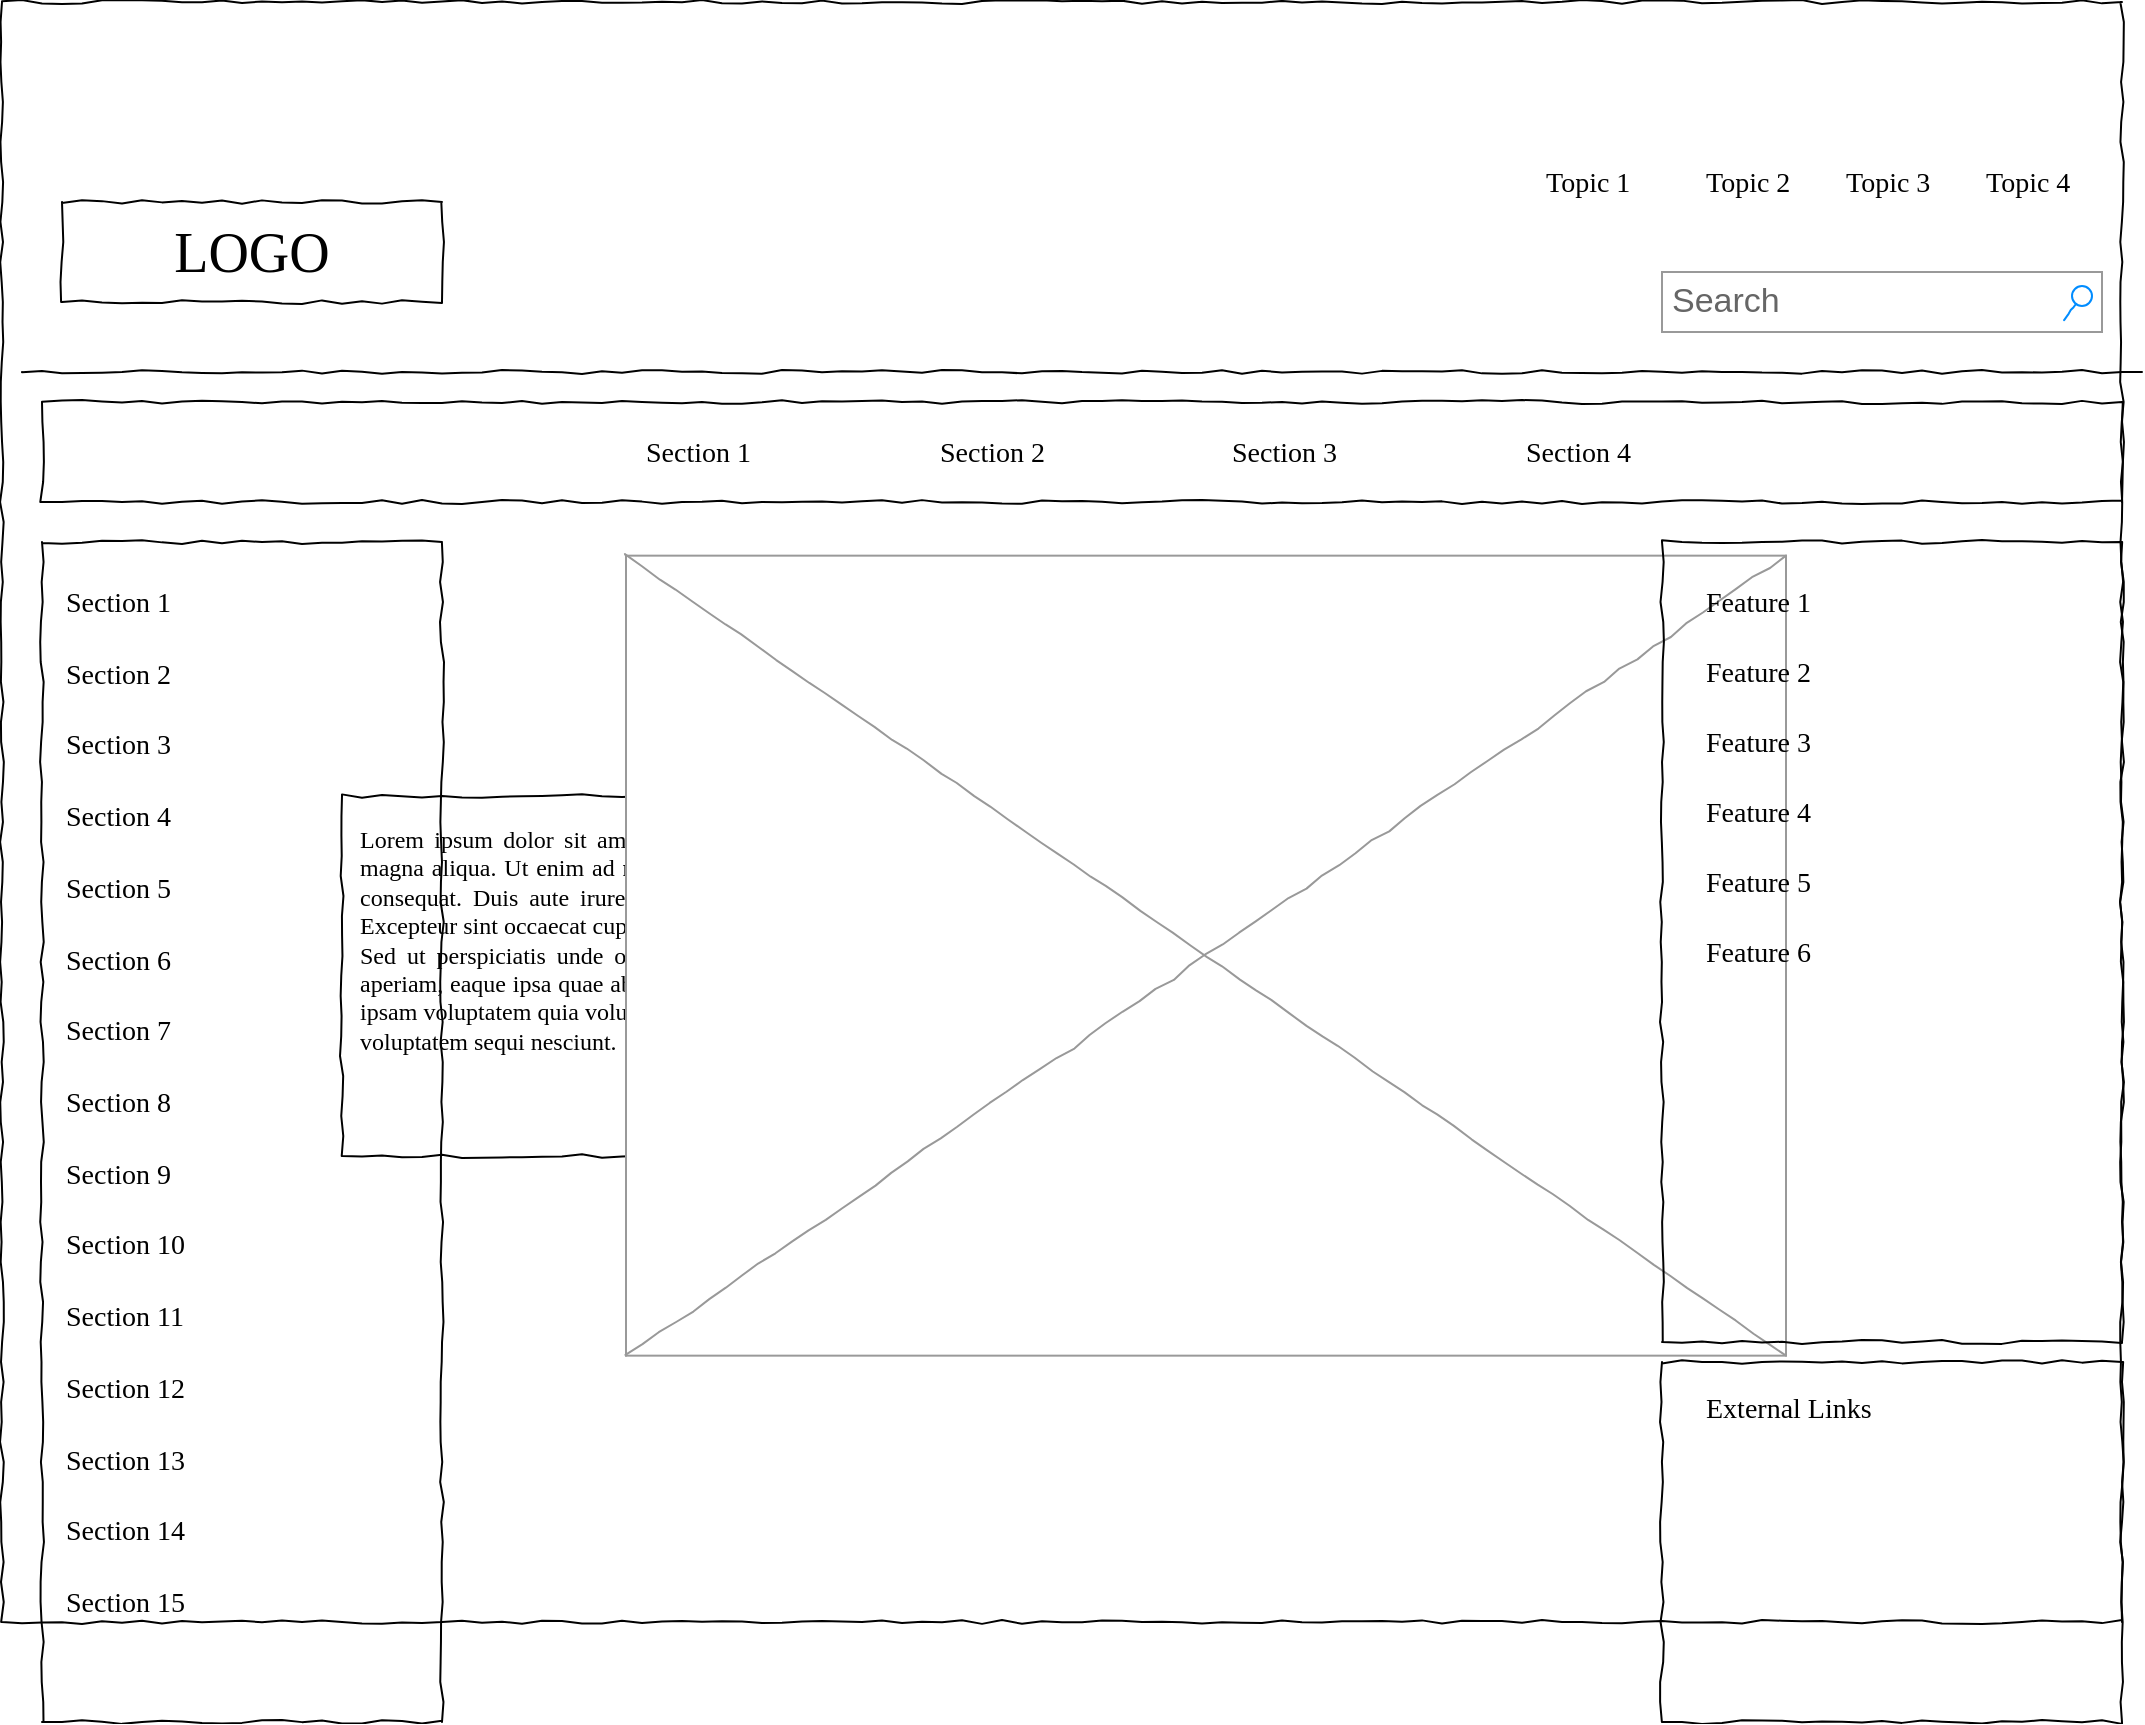 <mxfile version="24.7.17" pages="3">
  <diagram name="Login-Renato" id="03018318-947c-dd8e-b7a3-06fadd420f32">
    <mxGraphModel dx="583" dy="1842" grid="1" gridSize="10" guides="1" tooltips="1" connect="1" arrows="1" fold="1" page="1" pageScale="1" pageWidth="1100" pageHeight="850" background="none" math="0" shadow="0">
      <root>
        <mxCell id="0" />
        <mxCell id="1" parent="0" />
        <mxCell id="677b7b8949515195-1" value="" style="whiteSpace=wrap;html=1;rounded=0;shadow=0;labelBackgroundColor=none;strokeColor=#000000;strokeWidth=1;fillColor=none;fontFamily=Verdana;fontSize=12;fontColor=#000000;align=center;comic=1;" parent="1" vertex="1">
          <mxGeometry x="10" y="-40" width="1060" height="810" as="geometry" />
        </mxCell>
        <mxCell id="677b7b8949515195-2" value="LOGO" style="whiteSpace=wrap;html=1;rounded=0;shadow=0;labelBackgroundColor=none;strokeWidth=1;fontFamily=Verdana;fontSize=28;align=center;comic=1;" parent="1" vertex="1">
          <mxGeometry x="40" y="60" width="190" height="50" as="geometry" />
        </mxCell>
        <mxCell id="677b7b8949515195-3" value="Search" style="strokeWidth=1;shadow=0;dashed=0;align=center;html=1;shape=mxgraph.mockup.forms.searchBox;strokeColor=#999999;mainText=;strokeColor2=#008cff;fontColor=#666666;fontSize=17;align=left;spacingLeft=3;rounded=0;labelBackgroundColor=none;comic=1;" parent="1" vertex="1">
          <mxGeometry x="840" y="95" width="220" height="30" as="geometry" />
        </mxCell>
        <mxCell id="677b7b8949515195-4" value="Topic 1" style="text;html=1;points=[];align=left;verticalAlign=top;spacingTop=-4;fontSize=14;fontFamily=Verdana" parent="1" vertex="1">
          <mxGeometry x="780" y="40" width="60" height="20" as="geometry" />
        </mxCell>
        <mxCell id="677b7b8949515195-5" value="Topic 2" style="text;html=1;points=[];align=left;verticalAlign=top;spacingTop=-4;fontSize=14;fontFamily=Verdana" parent="1" vertex="1">
          <mxGeometry x="860" y="40" width="60" height="20" as="geometry" />
        </mxCell>
        <mxCell id="677b7b8949515195-6" value="Topic 3" style="text;html=1;points=[];align=left;verticalAlign=top;spacingTop=-4;fontSize=14;fontFamily=Verdana" parent="1" vertex="1">
          <mxGeometry x="930" y="40" width="60" height="20" as="geometry" />
        </mxCell>
        <mxCell id="677b7b8949515195-7" value="Topic 4" style="text;html=1;points=[];align=left;verticalAlign=top;spacingTop=-4;fontSize=14;fontFamily=Verdana" parent="1" vertex="1">
          <mxGeometry x="1000" y="40" width="60" height="20" as="geometry" />
        </mxCell>
        <mxCell id="677b7b8949515195-8" value="" style="whiteSpace=wrap;html=1;rounded=0;shadow=0;labelBackgroundColor=none;strokeWidth=1;fillColor=none;fontFamily=Verdana;fontSize=12;align=center;comic=1;" parent="1" vertex="1">
          <mxGeometry x="30" y="230" width="200" height="590" as="geometry" />
        </mxCell>
        <mxCell id="677b7b8949515195-9" value="" style="line;strokeWidth=1;html=1;rounded=0;shadow=0;labelBackgroundColor=none;fillColor=none;fontFamily=Verdana;fontSize=14;fontColor=#000000;align=center;comic=1;" parent="1" vertex="1">
          <mxGeometry x="20" y="140" width="1060" height="10" as="geometry" />
        </mxCell>
        <mxCell id="677b7b8949515195-10" value="" style="whiteSpace=wrap;html=1;rounded=0;shadow=0;labelBackgroundColor=none;strokeWidth=1;fillColor=none;fontFamily=Verdana;fontSize=12;align=center;comic=1;" parent="1" vertex="1">
          <mxGeometry x="30" y="160" width="1040" height="50" as="geometry" />
        </mxCell>
        <mxCell id="677b7b8949515195-11" value="Section 1" style="text;html=1;points=[];align=left;verticalAlign=top;spacingTop=-4;fontSize=14;fontFamily=Verdana" parent="1" vertex="1">
          <mxGeometry x="330" y="175" width="60" height="20" as="geometry" />
        </mxCell>
        <mxCell id="677b7b8949515195-12" value="Section 2" style="text;html=1;points=[];align=left;verticalAlign=top;spacingTop=-4;fontSize=14;fontFamily=Verdana" parent="1" vertex="1">
          <mxGeometry x="477" y="175" width="60" height="20" as="geometry" />
        </mxCell>
        <mxCell id="677b7b8949515195-13" value="Section 3" style="text;html=1;points=[];align=left;verticalAlign=top;spacingTop=-4;fontSize=14;fontFamily=Verdana" parent="1" vertex="1">
          <mxGeometry x="623" y="175" width="60" height="20" as="geometry" />
        </mxCell>
        <mxCell id="677b7b8949515195-14" value="Section 4" style="text;html=1;points=[];align=left;verticalAlign=top;spacingTop=-4;fontSize=14;fontFamily=Verdana" parent="1" vertex="1">
          <mxGeometry x="770" y="175" width="60" height="20" as="geometry" />
        </mxCell>
        <mxCell id="677b7b8949515195-15" value="&lt;div style=&quot;text-align: justify&quot;&gt;&lt;span&gt;Lorem ipsum dolor sit amet, consectetur adipisicing elit, sed do eiusmod tempor incididunt ut labore et dolore magna aliqua. Ut enim ad minim veniam, quis nostrud exercitation ullamco laboris nisi ut aliquip ex ea commodo consequat. Duis aute irure dolor in reprehenderit in voluptate velit esse cillum dolore eu fugiat nulla pariatur. Excepteur sint occaecat cupidatat non proident, sunt in culpa qui officia deserunt mollit anim id est laborum.&lt;/span&gt;&lt;/div&gt;&lt;div style=&quot;text-align: justify&quot;&gt;&lt;span&gt;Sed ut perspiciatis unde omnis iste natus error sit voluptatem accusantium doloremque laudantium, totam rem aperiam, eaque ipsa quae ab illo inventore veritatis et quasi architecto beatae vitae dicta sunt explicabo. Nemo enim ipsam voluptatem quia voluptas sit aspernatur aut odit aut fugit, sed quia consequuntur magni dolores eos qui ratione voluptatem sequi nesciunt.&amp;nbsp;&lt;/span&gt;&lt;/div&gt;" style="whiteSpace=wrap;html=1;rounded=0;shadow=0;labelBackgroundColor=none;strokeWidth=1;fillColor=none;fontFamily=Verdana;fontSize=12;align=center;verticalAlign=top;spacing=10;comic=1;" parent="1" vertex="1">
          <mxGeometry x="180" y="357" width="580" height="180" as="geometry" />
        </mxCell>
        <mxCell id="677b7b8949515195-16" value="" style="verticalLabelPosition=bottom;shadow=0;dashed=0;align=center;html=1;verticalAlign=top;strokeWidth=1;shape=mxgraph.mockup.graphics.simpleIcon;strokeColor=#999999;rounded=0;labelBackgroundColor=none;fontFamily=Verdana;fontSize=14;fontColor=#000000;comic=1;" parent="1" vertex="1">
          <mxGeometry x="322" y="236.83" width="580" height="400" as="geometry" />
        </mxCell>
        <mxCell id="677b7b8949515195-25" value="" style="whiteSpace=wrap;html=1;rounded=0;shadow=0;labelBackgroundColor=none;strokeWidth=1;fillColor=none;fontFamily=Verdana;fontSize=12;align=center;comic=1;" parent="1" vertex="1">
          <mxGeometry x="840" y="230" width="230" height="400" as="geometry" />
        </mxCell>
        <mxCell id="677b7b8949515195-26" value="" style="whiteSpace=wrap;html=1;rounded=0;shadow=0;labelBackgroundColor=none;strokeWidth=1;fillColor=none;fontFamily=Verdana;fontSize=12;align=center;comic=1;" parent="1" vertex="1">
          <mxGeometry x="840" y="640" width="230" height="180" as="geometry" />
        </mxCell>
        <mxCell id="677b7b8949515195-27" value="Section 1" style="text;html=1;points=[];align=left;verticalAlign=top;spacingTop=-4;fontSize=14;fontFamily=Verdana" parent="1" vertex="1">
          <mxGeometry x="40" y="250" width="170" height="20" as="geometry" />
        </mxCell>
        <mxCell id="677b7b8949515195-28" value="Section 2" style="text;html=1;points=[];align=left;verticalAlign=top;spacingTop=-4;fontSize=14;fontFamily=Verdana" parent="1" vertex="1">
          <mxGeometry x="40" y="286" width="170" height="20" as="geometry" />
        </mxCell>
        <mxCell id="677b7b8949515195-29" value="Section 3" style="text;html=1;points=[];align=left;verticalAlign=top;spacingTop=-4;fontSize=14;fontFamily=Verdana" parent="1" vertex="1">
          <mxGeometry x="40" y="321" width="170" height="20" as="geometry" />
        </mxCell>
        <mxCell id="677b7b8949515195-30" value="Section 4" style="text;html=1;points=[];align=left;verticalAlign=top;spacingTop=-4;fontSize=14;fontFamily=Verdana" parent="1" vertex="1">
          <mxGeometry x="40" y="357" width="170" height="20" as="geometry" />
        </mxCell>
        <mxCell id="677b7b8949515195-31" value="Section 7" style="text;html=1;points=[];align=left;verticalAlign=top;spacingTop=-4;fontSize=14;fontFamily=Verdana" parent="1" vertex="1">
          <mxGeometry x="40" y="464" width="170" height="20" as="geometry" />
        </mxCell>
        <mxCell id="677b7b8949515195-32" value="Section 8" style="text;html=1;points=[];align=left;verticalAlign=top;spacingTop=-4;fontSize=14;fontFamily=Verdana" parent="1" vertex="1">
          <mxGeometry x="40" y="500" width="170" height="20" as="geometry" />
        </mxCell>
        <mxCell id="677b7b8949515195-33" value="Section 9" style="text;html=1;points=[];align=left;verticalAlign=top;spacingTop=-4;fontSize=14;fontFamily=Verdana" parent="1" vertex="1">
          <mxGeometry x="40" y="536" width="170" height="20" as="geometry" />
        </mxCell>
        <mxCell id="677b7b8949515195-34" value="Section 10" style="text;html=1;points=[];align=left;verticalAlign=top;spacingTop=-4;fontSize=14;fontFamily=Verdana" parent="1" vertex="1">
          <mxGeometry x="40" y="571" width="170" height="20" as="geometry" />
        </mxCell>
        <mxCell id="677b7b8949515195-35" value="Section 11" style="text;html=1;points=[];align=left;verticalAlign=top;spacingTop=-4;fontSize=14;fontFamily=Verdana" parent="1" vertex="1">
          <mxGeometry x="40" y="607" width="170" height="20" as="geometry" />
        </mxCell>
        <mxCell id="677b7b8949515195-36" value="Section 12" style="text;html=1;points=[];align=left;verticalAlign=top;spacingTop=-4;fontSize=14;fontFamily=Verdana" parent="1" vertex="1">
          <mxGeometry x="40" y="643" width="170" height="20" as="geometry" />
        </mxCell>
        <mxCell id="677b7b8949515195-37" value="Section 13" style="text;html=1;points=[];align=left;verticalAlign=top;spacingTop=-4;fontSize=14;fontFamily=Verdana" parent="1" vertex="1">
          <mxGeometry x="40" y="679" width="170" height="20" as="geometry" />
        </mxCell>
        <mxCell id="677b7b8949515195-38" value="Section 14" style="text;html=1;points=[];align=left;verticalAlign=top;spacingTop=-4;fontSize=14;fontFamily=Verdana" parent="1" vertex="1">
          <mxGeometry x="40" y="714" width="170" height="20" as="geometry" />
        </mxCell>
        <mxCell id="677b7b8949515195-39" value="Section 5" style="text;html=1;points=[];align=left;verticalAlign=top;spacingTop=-4;fontSize=14;fontFamily=Verdana" parent="1" vertex="1">
          <mxGeometry x="40" y="393" width="170" height="20" as="geometry" />
        </mxCell>
        <mxCell id="677b7b8949515195-40" value="Section 6" style="text;html=1;points=[];align=left;verticalAlign=top;spacingTop=-4;fontSize=14;fontFamily=Verdana" parent="1" vertex="1">
          <mxGeometry x="40" y="429" width="170" height="20" as="geometry" />
        </mxCell>
        <mxCell id="677b7b8949515195-41" value="Section 15" style="text;html=1;points=[];align=left;verticalAlign=top;spacingTop=-4;fontSize=14;fontFamily=Verdana" parent="1" vertex="1">
          <mxGeometry x="40" y="750" width="170" height="20" as="geometry" />
        </mxCell>
        <mxCell id="677b7b8949515195-42" value="External Links" style="text;html=1;points=[];align=left;verticalAlign=top;spacingTop=-4;fontSize=14;fontFamily=Verdana" parent="1" vertex="1">
          <mxGeometry x="860" y="653" width="170" height="20" as="geometry" />
        </mxCell>
        <mxCell id="677b7b8949515195-44" value="Feature 1" style="text;html=1;points=[];align=left;verticalAlign=top;spacingTop=-4;fontSize=14;fontFamily=Verdana" parent="1" vertex="1">
          <mxGeometry x="860" y="250" width="170" height="20" as="geometry" />
        </mxCell>
        <mxCell id="677b7b8949515195-45" value="Feature 2" style="text;html=1;points=[];align=left;verticalAlign=top;spacingTop=-4;fontSize=14;fontFamily=Verdana" parent="1" vertex="1">
          <mxGeometry x="860" y="285" width="170" height="20" as="geometry" />
        </mxCell>
        <mxCell id="677b7b8949515195-46" value="Feature 3" style="text;html=1;points=[];align=left;verticalAlign=top;spacingTop=-4;fontSize=14;fontFamily=Verdana" parent="1" vertex="1">
          <mxGeometry x="860" y="320" width="170" height="20" as="geometry" />
        </mxCell>
        <mxCell id="677b7b8949515195-47" value="Feature 4" style="text;html=1;points=[];align=left;verticalAlign=top;spacingTop=-4;fontSize=14;fontFamily=Verdana" parent="1" vertex="1">
          <mxGeometry x="860" y="355" width="170" height="20" as="geometry" />
        </mxCell>
        <mxCell id="677b7b8949515195-48" value="Feature 5" style="text;html=1;points=[];align=left;verticalAlign=top;spacingTop=-4;fontSize=14;fontFamily=Verdana" parent="1" vertex="1">
          <mxGeometry x="860" y="390" width="170" height="20" as="geometry" />
        </mxCell>
        <mxCell id="677b7b8949515195-49" value="Feature 6" style="text;html=1;points=[];align=left;verticalAlign=top;spacingTop=-4;fontSize=14;fontFamily=Verdana" parent="1" vertex="1">
          <mxGeometry x="860" y="425" width="170" height="20" as="geometry" />
        </mxCell>
      </root>
    </mxGraphModel>
  </diagram>
  <diagram name="Dashboard-Lara" id="N2-9Pk27CgL3GupsoJAr">
    <mxGraphModel dx="2074" dy="738" grid="1" gridSize="10" guides="1" tooltips="1" connect="1" arrows="1" fold="1" page="1" pageScale="1" pageWidth="1100" pageHeight="850" background="none" math="0" shadow="0">
      <root>
        <mxCell id="ou7rN18NipHAHG5uuUOc-0" />
        <mxCell id="ou7rN18NipHAHG5uuUOc-1" parent="ou7rN18NipHAHG5uuUOc-0" />
        <mxCell id="ou7rN18NipHAHG5uuUOc-2" value="" style="whiteSpace=wrap;html=1;rounded=0;shadow=0;labelBackgroundColor=none;strokeColor=#000000;strokeWidth=1;fillColor=none;fontFamily=Verdana;fontSize=12;fontColor=#000000;align=center;comic=1;" vertex="1" parent="ou7rN18NipHAHG5uuUOc-1">
          <mxGeometry x="20" y="20" width="1060" height="810" as="geometry" />
        </mxCell>
        <mxCell id="ou7rN18NipHAHG5uuUOc-3" value="LOGO" style="whiteSpace=wrap;html=1;rounded=0;shadow=0;labelBackgroundColor=none;strokeWidth=1;fontFamily=Verdana;fontSize=28;align=center;comic=1;" vertex="1" parent="ou7rN18NipHAHG5uuUOc-1">
          <mxGeometry x="40" y="60" width="190" height="50" as="geometry" />
        </mxCell>
        <mxCell id="ou7rN18NipHAHG5uuUOc-4" value="Search" style="strokeWidth=1;shadow=0;dashed=0;align=center;html=1;shape=mxgraph.mockup.forms.searchBox;strokeColor=#999999;mainText=;strokeColor2=#008cff;fontColor=#666666;fontSize=17;align=left;spacingLeft=3;rounded=0;labelBackgroundColor=none;comic=1;" vertex="1" parent="ou7rN18NipHAHG5uuUOc-1">
          <mxGeometry x="840" y="95" width="220" height="30" as="geometry" />
        </mxCell>
        <mxCell id="ou7rN18NipHAHG5uuUOc-5" value="Topic 1" style="text;html=1;points=[];align=left;verticalAlign=top;spacingTop=-4;fontSize=14;fontFamily=Verdana" vertex="1" parent="ou7rN18NipHAHG5uuUOc-1">
          <mxGeometry x="780" y="40" width="60" height="20" as="geometry" />
        </mxCell>
        <mxCell id="ou7rN18NipHAHG5uuUOc-6" value="Topic 2" style="text;html=1;points=[];align=left;verticalAlign=top;spacingTop=-4;fontSize=14;fontFamily=Verdana" vertex="1" parent="ou7rN18NipHAHG5uuUOc-1">
          <mxGeometry x="860" y="40" width="60" height="20" as="geometry" />
        </mxCell>
        <mxCell id="ou7rN18NipHAHG5uuUOc-7" value="Topic 3" style="text;html=1;points=[];align=left;verticalAlign=top;spacingTop=-4;fontSize=14;fontFamily=Verdana" vertex="1" parent="ou7rN18NipHAHG5uuUOc-1">
          <mxGeometry x="930" y="40" width="60" height="20" as="geometry" />
        </mxCell>
        <mxCell id="ou7rN18NipHAHG5uuUOc-8" value="Topic 4" style="text;html=1;points=[];align=left;verticalAlign=top;spacingTop=-4;fontSize=14;fontFamily=Verdana" vertex="1" parent="ou7rN18NipHAHG5uuUOc-1">
          <mxGeometry x="1000" y="40" width="60" height="20" as="geometry" />
        </mxCell>
        <mxCell id="ou7rN18NipHAHG5uuUOc-9" value="" style="whiteSpace=wrap;html=1;rounded=0;shadow=0;labelBackgroundColor=none;strokeWidth=1;fillColor=none;fontFamily=Verdana;fontSize=12;align=center;comic=1;" vertex="1" parent="ou7rN18NipHAHG5uuUOc-1">
          <mxGeometry x="30" y="230" width="200" height="590" as="geometry" />
        </mxCell>
        <mxCell id="ou7rN18NipHAHG5uuUOc-10" value="" style="line;strokeWidth=1;html=1;rounded=0;shadow=0;labelBackgroundColor=none;fillColor=none;fontFamily=Verdana;fontSize=14;fontColor=#000000;align=center;comic=1;" vertex="1" parent="ou7rN18NipHAHG5uuUOc-1">
          <mxGeometry x="20" y="140" width="1060" height="10" as="geometry" />
        </mxCell>
        <mxCell id="ou7rN18NipHAHG5uuUOc-11" value="" style="whiteSpace=wrap;html=1;rounded=0;shadow=0;labelBackgroundColor=none;strokeWidth=1;fillColor=none;fontFamily=Verdana;fontSize=12;align=center;comic=1;" vertex="1" parent="ou7rN18NipHAHG5uuUOc-1">
          <mxGeometry x="30" y="160" width="1040" height="50" as="geometry" />
        </mxCell>
        <mxCell id="ou7rN18NipHAHG5uuUOc-12" value="Section 1" style="text;html=1;points=[];align=left;verticalAlign=top;spacingTop=-4;fontSize=14;fontFamily=Verdana" vertex="1" parent="ou7rN18NipHAHG5uuUOc-1">
          <mxGeometry x="330" y="175" width="60" height="20" as="geometry" />
        </mxCell>
        <mxCell id="ou7rN18NipHAHG5uuUOc-13" value="Section 2" style="text;html=1;points=[];align=left;verticalAlign=top;spacingTop=-4;fontSize=14;fontFamily=Verdana" vertex="1" parent="ou7rN18NipHAHG5uuUOc-1">
          <mxGeometry x="477" y="175" width="60" height="20" as="geometry" />
        </mxCell>
        <mxCell id="ou7rN18NipHAHG5uuUOc-14" value="Section 3" style="text;html=1;points=[];align=left;verticalAlign=top;spacingTop=-4;fontSize=14;fontFamily=Verdana" vertex="1" parent="ou7rN18NipHAHG5uuUOc-1">
          <mxGeometry x="623" y="175" width="60" height="20" as="geometry" />
        </mxCell>
        <mxCell id="ou7rN18NipHAHG5uuUOc-15" value="Section 4" style="text;html=1;points=[];align=left;verticalAlign=top;spacingTop=-4;fontSize=14;fontFamily=Verdana" vertex="1" parent="ou7rN18NipHAHG5uuUOc-1">
          <mxGeometry x="770" y="175" width="60" height="20" as="geometry" />
        </mxCell>
        <mxCell id="ou7rN18NipHAHG5uuUOc-16" value="&lt;div style=&quot;text-align: justify&quot;&gt;&lt;span&gt;Lorem ipsum dolor sit amet, consectetur adipisicing elit, sed do eiusmod tempor incididunt ut labore et dolore magna aliqua. Ut enim ad minim veniam, quis nostrud exercitation ullamco laboris nisi ut aliquip ex ea commodo consequat. Duis aute irure dolor in reprehenderit in voluptate velit esse cillum dolore eu fugiat nulla pariatur. Excepteur sint occaecat cupidatat non proident, sunt in culpa qui officia deserunt mollit anim id est laborum.&lt;/span&gt;&lt;/div&gt;&lt;div style=&quot;text-align: justify&quot;&gt;&lt;span&gt;Sed ut perspiciatis unde omnis iste natus error sit voluptatem accusantium doloremque laudantium, totam rem aperiam, eaque ipsa quae ab illo inventore veritatis et quasi architecto beatae vitae dicta sunt explicabo. Nemo enim ipsam voluptatem quia voluptas sit aspernatur aut odit aut fugit, sed quia consequuntur magni dolores eos qui ratione voluptatem sequi nesciunt.&amp;nbsp;&lt;/span&gt;&lt;/div&gt;" style="whiteSpace=wrap;html=1;rounded=0;shadow=0;labelBackgroundColor=none;strokeWidth=1;fillColor=none;fontFamily=Verdana;fontSize=12;align=center;verticalAlign=top;spacing=10;comic=1;" vertex="1" parent="ou7rN18NipHAHG5uuUOc-1">
          <mxGeometry x="250" y="640" width="580" height="180" as="geometry" />
        </mxCell>
        <mxCell id="ou7rN18NipHAHG5uuUOc-17" value="" style="verticalLabelPosition=bottom;shadow=0;dashed=0;align=center;html=1;verticalAlign=top;strokeWidth=1;shape=mxgraph.mockup.graphics.simpleIcon;strokeColor=#999999;rounded=0;labelBackgroundColor=none;fontFamily=Verdana;fontSize=14;fontColor=#000000;comic=1;" vertex="1" parent="ou7rN18NipHAHG5uuUOc-1">
          <mxGeometry x="250" y="230" width="580" height="400" as="geometry" />
        </mxCell>
        <mxCell id="ou7rN18NipHAHG5uuUOc-18" value="" style="whiteSpace=wrap;html=1;rounded=0;shadow=0;labelBackgroundColor=none;strokeWidth=1;fillColor=none;fontFamily=Verdana;fontSize=12;align=center;comic=1;" vertex="1" parent="ou7rN18NipHAHG5uuUOc-1">
          <mxGeometry x="840" y="230" width="230" height="400" as="geometry" />
        </mxCell>
        <mxCell id="ou7rN18NipHAHG5uuUOc-19" value="" style="whiteSpace=wrap;html=1;rounded=0;shadow=0;labelBackgroundColor=none;strokeWidth=1;fillColor=none;fontFamily=Verdana;fontSize=12;align=center;comic=1;" vertex="1" parent="ou7rN18NipHAHG5uuUOc-1">
          <mxGeometry x="840" y="640" width="230" height="180" as="geometry" />
        </mxCell>
        <mxCell id="ou7rN18NipHAHG5uuUOc-20" value="Section 1" style="text;html=1;points=[];align=left;verticalAlign=top;spacingTop=-4;fontSize=14;fontFamily=Verdana" vertex="1" parent="ou7rN18NipHAHG5uuUOc-1">
          <mxGeometry x="40" y="250" width="170" height="20" as="geometry" />
        </mxCell>
        <mxCell id="ou7rN18NipHAHG5uuUOc-21" value="Section 2" style="text;html=1;points=[];align=left;verticalAlign=top;spacingTop=-4;fontSize=14;fontFamily=Verdana" vertex="1" parent="ou7rN18NipHAHG5uuUOc-1">
          <mxGeometry x="40" y="286" width="170" height="20" as="geometry" />
        </mxCell>
        <mxCell id="ou7rN18NipHAHG5uuUOc-22" value="Section 3" style="text;html=1;points=[];align=left;verticalAlign=top;spacingTop=-4;fontSize=14;fontFamily=Verdana" vertex="1" parent="ou7rN18NipHAHG5uuUOc-1">
          <mxGeometry x="40" y="321" width="170" height="20" as="geometry" />
        </mxCell>
        <mxCell id="ou7rN18NipHAHG5uuUOc-23" value="Section 4" style="text;html=1;points=[];align=left;verticalAlign=top;spacingTop=-4;fontSize=14;fontFamily=Verdana" vertex="1" parent="ou7rN18NipHAHG5uuUOc-1">
          <mxGeometry x="40" y="357" width="170" height="20" as="geometry" />
        </mxCell>
        <mxCell id="ou7rN18NipHAHG5uuUOc-24" value="Section 7" style="text;html=1;points=[];align=left;verticalAlign=top;spacingTop=-4;fontSize=14;fontFamily=Verdana" vertex="1" parent="ou7rN18NipHAHG5uuUOc-1">
          <mxGeometry x="40" y="464" width="170" height="20" as="geometry" />
        </mxCell>
        <mxCell id="ou7rN18NipHAHG5uuUOc-25" value="Section 8" style="text;html=1;points=[];align=left;verticalAlign=top;spacingTop=-4;fontSize=14;fontFamily=Verdana" vertex="1" parent="ou7rN18NipHAHG5uuUOc-1">
          <mxGeometry x="40" y="500" width="170" height="20" as="geometry" />
        </mxCell>
        <mxCell id="ou7rN18NipHAHG5uuUOc-26" value="Section 9" style="text;html=1;points=[];align=left;verticalAlign=top;spacingTop=-4;fontSize=14;fontFamily=Verdana" vertex="1" parent="ou7rN18NipHAHG5uuUOc-1">
          <mxGeometry x="40" y="536" width="170" height="20" as="geometry" />
        </mxCell>
        <mxCell id="ou7rN18NipHAHG5uuUOc-27" value="Section 10" style="text;html=1;points=[];align=left;verticalAlign=top;spacingTop=-4;fontSize=14;fontFamily=Verdana" vertex="1" parent="ou7rN18NipHAHG5uuUOc-1">
          <mxGeometry x="40" y="571" width="170" height="20" as="geometry" />
        </mxCell>
        <mxCell id="ou7rN18NipHAHG5uuUOc-28" value="Section 11" style="text;html=1;points=[];align=left;verticalAlign=top;spacingTop=-4;fontSize=14;fontFamily=Verdana" vertex="1" parent="ou7rN18NipHAHG5uuUOc-1">
          <mxGeometry x="40" y="607" width="170" height="20" as="geometry" />
        </mxCell>
        <mxCell id="ou7rN18NipHAHG5uuUOc-29" value="Section 12" style="text;html=1;points=[];align=left;verticalAlign=top;spacingTop=-4;fontSize=14;fontFamily=Verdana" vertex="1" parent="ou7rN18NipHAHG5uuUOc-1">
          <mxGeometry x="40" y="643" width="170" height="20" as="geometry" />
        </mxCell>
        <mxCell id="ou7rN18NipHAHG5uuUOc-30" value="Section 13" style="text;html=1;points=[];align=left;verticalAlign=top;spacingTop=-4;fontSize=14;fontFamily=Verdana" vertex="1" parent="ou7rN18NipHAHG5uuUOc-1">
          <mxGeometry x="40" y="679" width="170" height="20" as="geometry" />
        </mxCell>
        <mxCell id="ou7rN18NipHAHG5uuUOc-31" value="Section 14" style="text;html=1;points=[];align=left;verticalAlign=top;spacingTop=-4;fontSize=14;fontFamily=Verdana" vertex="1" parent="ou7rN18NipHAHG5uuUOc-1">
          <mxGeometry x="40" y="714" width="170" height="20" as="geometry" />
        </mxCell>
        <mxCell id="ou7rN18NipHAHG5uuUOc-32" value="Section 5" style="text;html=1;points=[];align=left;verticalAlign=top;spacingTop=-4;fontSize=14;fontFamily=Verdana" vertex="1" parent="ou7rN18NipHAHG5uuUOc-1">
          <mxGeometry x="40" y="393" width="170" height="20" as="geometry" />
        </mxCell>
        <mxCell id="ou7rN18NipHAHG5uuUOc-33" value="Section 6" style="text;html=1;points=[];align=left;verticalAlign=top;spacingTop=-4;fontSize=14;fontFamily=Verdana" vertex="1" parent="ou7rN18NipHAHG5uuUOc-1">
          <mxGeometry x="40" y="429" width="170" height="20" as="geometry" />
        </mxCell>
        <mxCell id="ou7rN18NipHAHG5uuUOc-34" value="Section 15" style="text;html=1;points=[];align=left;verticalAlign=top;spacingTop=-4;fontSize=14;fontFamily=Verdana" vertex="1" parent="ou7rN18NipHAHG5uuUOc-1">
          <mxGeometry x="40" y="750" width="170" height="20" as="geometry" />
        </mxCell>
        <mxCell id="ou7rN18NipHAHG5uuUOc-35" value="External Links" style="text;html=1;points=[];align=left;verticalAlign=top;spacingTop=-4;fontSize=14;fontFamily=Verdana" vertex="1" parent="ou7rN18NipHAHG5uuUOc-1">
          <mxGeometry x="860" y="653" width="170" height="20" as="geometry" />
        </mxCell>
        <mxCell id="ou7rN18NipHAHG5uuUOc-36" value="Feature 1" style="text;html=1;points=[];align=left;verticalAlign=top;spacingTop=-4;fontSize=14;fontFamily=Verdana" vertex="1" parent="ou7rN18NipHAHG5uuUOc-1">
          <mxGeometry x="860" y="250" width="170" height="20" as="geometry" />
        </mxCell>
        <mxCell id="ou7rN18NipHAHG5uuUOc-37" value="Feature 2" style="text;html=1;points=[];align=left;verticalAlign=top;spacingTop=-4;fontSize=14;fontFamily=Verdana" vertex="1" parent="ou7rN18NipHAHG5uuUOc-1">
          <mxGeometry x="860" y="285" width="170" height="20" as="geometry" />
        </mxCell>
        <mxCell id="ou7rN18NipHAHG5uuUOc-38" value="Feature 3" style="text;html=1;points=[];align=left;verticalAlign=top;spacingTop=-4;fontSize=14;fontFamily=Verdana" vertex="1" parent="ou7rN18NipHAHG5uuUOc-1">
          <mxGeometry x="860" y="320" width="170" height="20" as="geometry" />
        </mxCell>
        <mxCell id="ou7rN18NipHAHG5uuUOc-39" value="Feature 4" style="text;html=1;points=[];align=left;verticalAlign=top;spacingTop=-4;fontSize=14;fontFamily=Verdana" vertex="1" parent="ou7rN18NipHAHG5uuUOc-1">
          <mxGeometry x="860" y="355" width="170" height="20" as="geometry" />
        </mxCell>
        <mxCell id="ou7rN18NipHAHG5uuUOc-40" value="Feature 5" style="text;html=1;points=[];align=left;verticalAlign=top;spacingTop=-4;fontSize=14;fontFamily=Verdana" vertex="1" parent="ou7rN18NipHAHG5uuUOc-1">
          <mxGeometry x="860" y="390" width="170" height="20" as="geometry" />
        </mxCell>
        <mxCell id="ou7rN18NipHAHG5uuUOc-41" value="Feature 6" style="text;html=1;points=[];align=left;verticalAlign=top;spacingTop=-4;fontSize=14;fontFamily=Verdana" vertex="1" parent="ou7rN18NipHAHG5uuUOc-1">
          <mxGeometry x="860" y="425" width="170" height="20" as="geometry" />
        </mxCell>
      </root>
    </mxGraphModel>
  </diagram>
  <diagram name="Cadastros-Allan" id="wRbwQaZL5u7-sfdjsDPL">
    <mxGraphModel dx="350" dy="595" grid="1" gridSize="10" guides="1" tooltips="1" connect="1" arrows="1" fold="1" page="1" pageScale="1" pageWidth="1100" pageHeight="850" background="none" math="0" shadow="0">
      <root>
        <mxCell id="hQRXapxrfZH96c4mvfq0-0" />
        <mxCell id="hQRXapxrfZH96c4mvfq0-1" parent="hQRXapxrfZH96c4mvfq0-0" />
        <mxCell id="hQRXapxrfZH96c4mvfq0-2" value="" style="whiteSpace=wrap;html=1;rounded=0;shadow=0;labelBackgroundColor=none;strokeColor=#000000;strokeWidth=1;fillColor=none;fontFamily=Verdana;fontSize=12;fontColor=#000000;align=center;comic=1;" parent="hQRXapxrfZH96c4mvfq0-1" vertex="1">
          <mxGeometry x="20" y="20" width="1060" height="810" as="geometry" />
        </mxCell>
        <mxCell id="hQRXapxrfZH96c4mvfq0-3" value="LOGO" style="whiteSpace=wrap;html=1;rounded=0;shadow=0;labelBackgroundColor=none;strokeWidth=1;fontFamily=Verdana;fontSize=28;align=center;comic=1;" parent="hQRXapxrfZH96c4mvfq0-1" vertex="1">
          <mxGeometry x="40" y="60" width="190" height="50" as="geometry" />
        </mxCell>
        <mxCell id="hQRXapxrfZH96c4mvfq0-4" value="Search" style="strokeWidth=1;shadow=0;dashed=0;align=center;html=1;shape=mxgraph.mockup.forms.searchBox;strokeColor=#999999;mainText=;strokeColor2=#008cff;fontColor=#666666;fontSize=17;align=left;spacingLeft=3;rounded=0;labelBackgroundColor=none;comic=1;" parent="hQRXapxrfZH96c4mvfq0-1" vertex="1">
          <mxGeometry x="840" y="95" width="220" height="30" as="geometry" />
        </mxCell>
        <mxCell id="hQRXapxrfZH96c4mvfq0-5" value="Topic 1" style="text;html=1;points=[];align=left;verticalAlign=top;spacingTop=-4;fontSize=14;fontFamily=Verdana" parent="hQRXapxrfZH96c4mvfq0-1" vertex="1">
          <mxGeometry x="780" y="40" width="60" height="20" as="geometry" />
        </mxCell>
        <mxCell id="hQRXapxrfZH96c4mvfq0-6" value="Topic 2" style="text;html=1;points=[];align=left;verticalAlign=top;spacingTop=-4;fontSize=14;fontFamily=Verdana" parent="hQRXapxrfZH96c4mvfq0-1" vertex="1">
          <mxGeometry x="860" y="40" width="60" height="20" as="geometry" />
        </mxCell>
        <mxCell id="hQRXapxrfZH96c4mvfq0-7" value="Topic 3" style="text;html=1;points=[];align=left;verticalAlign=top;spacingTop=-4;fontSize=14;fontFamily=Verdana" parent="hQRXapxrfZH96c4mvfq0-1" vertex="1">
          <mxGeometry x="930" y="40" width="60" height="20" as="geometry" />
        </mxCell>
        <mxCell id="hQRXapxrfZH96c4mvfq0-8" value="Topic 4" style="text;html=1;points=[];align=left;verticalAlign=top;spacingTop=-4;fontSize=14;fontFamily=Verdana" parent="hQRXapxrfZH96c4mvfq0-1" vertex="1">
          <mxGeometry x="1000" y="40" width="60" height="20" as="geometry" />
        </mxCell>
        <mxCell id="hQRXapxrfZH96c4mvfq0-9" value="" style="whiteSpace=wrap;html=1;rounded=0;shadow=0;labelBackgroundColor=none;strokeWidth=1;fillColor=none;fontFamily=Verdana;fontSize=12;align=center;comic=1;" parent="hQRXapxrfZH96c4mvfq0-1" vertex="1">
          <mxGeometry x="30" y="230" width="200" height="590" as="geometry" />
        </mxCell>
        <mxCell id="hQRXapxrfZH96c4mvfq0-10" value="" style="line;strokeWidth=1;html=1;rounded=0;shadow=0;labelBackgroundColor=none;fillColor=none;fontFamily=Verdana;fontSize=14;fontColor=#000000;align=center;comic=1;" parent="hQRXapxrfZH96c4mvfq0-1" vertex="1">
          <mxGeometry x="20" y="140" width="1060" height="10" as="geometry" />
        </mxCell>
        <mxCell id="hQRXapxrfZH96c4mvfq0-11" value="" style="whiteSpace=wrap;html=1;rounded=0;shadow=0;labelBackgroundColor=none;strokeWidth=1;fillColor=none;fontFamily=Verdana;fontSize=12;align=center;comic=1;" parent="hQRXapxrfZH96c4mvfq0-1" vertex="1">
          <mxGeometry x="30" y="160" width="1040" height="50" as="geometry" />
        </mxCell>
        <mxCell id="hQRXapxrfZH96c4mvfq0-12" value="Section 1" style="text;html=1;points=[];align=left;verticalAlign=top;spacingTop=-4;fontSize=14;fontFamily=Verdana" parent="hQRXapxrfZH96c4mvfq0-1" vertex="1">
          <mxGeometry x="330" y="175" width="60" height="20" as="geometry" />
        </mxCell>
        <mxCell id="hQRXapxrfZH96c4mvfq0-13" value="Section 2" style="text;html=1;points=[];align=left;verticalAlign=top;spacingTop=-4;fontSize=14;fontFamily=Verdana" parent="hQRXapxrfZH96c4mvfq0-1" vertex="1">
          <mxGeometry x="477" y="175" width="60" height="20" as="geometry" />
        </mxCell>
        <mxCell id="hQRXapxrfZH96c4mvfq0-14" value="Section 3" style="text;html=1;points=[];align=left;verticalAlign=top;spacingTop=-4;fontSize=14;fontFamily=Verdana" parent="hQRXapxrfZH96c4mvfq0-1" vertex="1">
          <mxGeometry x="623" y="175" width="60" height="20" as="geometry" />
        </mxCell>
        <mxCell id="hQRXapxrfZH96c4mvfq0-15" value="Section 4" style="text;html=1;points=[];align=left;verticalAlign=top;spacingTop=-4;fontSize=14;fontFamily=Verdana" parent="hQRXapxrfZH96c4mvfq0-1" vertex="1">
          <mxGeometry x="770" y="175" width="60" height="20" as="geometry" />
        </mxCell>
        <mxCell id="hQRXapxrfZH96c4mvfq0-16" value="&lt;div style=&quot;text-align: justify&quot;&gt;&lt;span&gt;Lorem ipsum dolor sit amet, consectetur adipisicing elit, sed do eiusmod tempor incididunt ut labore et dolore magna aliqua. Ut enim ad minim veniam, quis nostrud exercitation ullamco laboris nisi ut aliquip ex ea commodo consequat. Duis aute irure dolor in reprehenderit in voluptate velit esse cillum dolore eu fugiat nulla pariatur. Excepteur sint occaecat cupidatat non proident, sunt in culpa qui officia deserunt mollit anim id est laborum.&lt;/span&gt;&lt;/div&gt;&lt;div style=&quot;text-align: justify&quot;&gt;&lt;span&gt;Sed ut perspiciatis unde omnis iste natus error sit voluptatem accusantium doloremque laudantium, totam rem aperiam, eaque ipsa quae ab illo inventore veritatis et quasi architecto beatae vitae dicta sunt explicabo. Nemo enim ipsam voluptatem quia voluptas sit aspernatur aut odit aut fugit, sed quia consequuntur magni dolores eos qui ratione voluptatem sequi nesciunt.&amp;nbsp;&lt;/span&gt;&lt;/div&gt;" style="whiteSpace=wrap;html=1;rounded=0;shadow=0;labelBackgroundColor=none;strokeWidth=1;fillColor=none;fontFamily=Verdana;fontSize=12;align=center;verticalAlign=top;spacing=10;comic=1;" parent="hQRXapxrfZH96c4mvfq0-1" vertex="1">
          <mxGeometry x="250" y="640" width="580" height="180" as="geometry" />
        </mxCell>
        <mxCell id="hQRXapxrfZH96c4mvfq0-17" value="" style="verticalLabelPosition=bottom;shadow=0;dashed=0;align=center;html=1;verticalAlign=top;strokeWidth=1;shape=mxgraph.mockup.graphics.simpleIcon;strokeColor=#999999;rounded=0;labelBackgroundColor=none;fontFamily=Verdana;fontSize=14;fontColor=#000000;comic=1;" parent="hQRXapxrfZH96c4mvfq0-1" vertex="1">
          <mxGeometry x="250" y="230" width="580" height="400" as="geometry" />
        </mxCell>
        <mxCell id="hQRXapxrfZH96c4mvfq0-18" value="" style="whiteSpace=wrap;html=1;rounded=0;shadow=0;labelBackgroundColor=none;strokeWidth=1;fillColor=none;fontFamily=Verdana;fontSize=12;align=center;comic=1;" parent="hQRXapxrfZH96c4mvfq0-1" vertex="1">
          <mxGeometry x="840" y="230" width="230" height="400" as="geometry" />
        </mxCell>
        <mxCell id="hQRXapxrfZH96c4mvfq0-19" value="" style="whiteSpace=wrap;html=1;rounded=0;shadow=0;labelBackgroundColor=none;strokeWidth=1;fillColor=none;fontFamily=Verdana;fontSize=12;align=center;comic=1;" parent="hQRXapxrfZH96c4mvfq0-1" vertex="1">
          <mxGeometry x="840" y="640" width="230" height="180" as="geometry" />
        </mxCell>
        <mxCell id="hQRXapxrfZH96c4mvfq0-20" value="Section 1" style="text;html=1;points=[];align=left;verticalAlign=top;spacingTop=-4;fontSize=14;fontFamily=Verdana" parent="hQRXapxrfZH96c4mvfq0-1" vertex="1">
          <mxGeometry x="40" y="250" width="170" height="20" as="geometry" />
        </mxCell>
        <mxCell id="hQRXapxrfZH96c4mvfq0-21" value="Section 2" style="text;html=1;points=[];align=left;verticalAlign=top;spacingTop=-4;fontSize=14;fontFamily=Verdana" parent="hQRXapxrfZH96c4mvfq0-1" vertex="1">
          <mxGeometry x="40" y="286" width="170" height="20" as="geometry" />
        </mxCell>
        <mxCell id="hQRXapxrfZH96c4mvfq0-22" value="Section 3" style="text;html=1;points=[];align=left;verticalAlign=top;spacingTop=-4;fontSize=14;fontFamily=Verdana" parent="hQRXapxrfZH96c4mvfq0-1" vertex="1">
          <mxGeometry x="40" y="321" width="170" height="20" as="geometry" />
        </mxCell>
        <mxCell id="hQRXapxrfZH96c4mvfq0-23" value="Section 4" style="text;html=1;points=[];align=left;verticalAlign=top;spacingTop=-4;fontSize=14;fontFamily=Verdana" parent="hQRXapxrfZH96c4mvfq0-1" vertex="1">
          <mxGeometry x="40" y="357" width="170" height="20" as="geometry" />
        </mxCell>
        <mxCell id="hQRXapxrfZH96c4mvfq0-24" value="Section 7" style="text;html=1;points=[];align=left;verticalAlign=top;spacingTop=-4;fontSize=14;fontFamily=Verdana" parent="hQRXapxrfZH96c4mvfq0-1" vertex="1">
          <mxGeometry x="40" y="464" width="170" height="20" as="geometry" />
        </mxCell>
        <mxCell id="hQRXapxrfZH96c4mvfq0-25" value="Section 8" style="text;html=1;points=[];align=left;verticalAlign=top;spacingTop=-4;fontSize=14;fontFamily=Verdana" parent="hQRXapxrfZH96c4mvfq0-1" vertex="1">
          <mxGeometry x="80" y="390" width="170" height="20" as="geometry" />
        </mxCell>
        <mxCell id="hQRXapxrfZH96c4mvfq0-26" value="Section 9" style="text;html=1;points=[];align=left;verticalAlign=top;spacingTop=-4;fontSize=14;fontFamily=Verdana" parent="hQRXapxrfZH96c4mvfq0-1" vertex="1">
          <mxGeometry x="40" y="536" width="170" height="20" as="geometry" />
        </mxCell>
        <mxCell id="hQRXapxrfZH96c4mvfq0-27" value="Section 10" style="text;html=1;points=[];align=left;verticalAlign=top;spacingTop=-4;fontSize=14;fontFamily=Verdana" parent="hQRXapxrfZH96c4mvfq0-1" vertex="1">
          <mxGeometry x="40" y="571" width="170" height="20" as="geometry" />
        </mxCell>
        <mxCell id="hQRXapxrfZH96c4mvfq0-28" value="Section 11" style="text;html=1;points=[];align=left;verticalAlign=top;spacingTop=-4;fontSize=14;fontFamily=Verdana" parent="hQRXapxrfZH96c4mvfq0-1" vertex="1">
          <mxGeometry x="40" y="607" width="170" height="20" as="geometry" />
        </mxCell>
        <mxCell id="hQRXapxrfZH96c4mvfq0-29" value="Section 12" style="text;html=1;points=[];align=left;verticalAlign=top;spacingTop=-4;fontSize=14;fontFamily=Verdana" parent="hQRXapxrfZH96c4mvfq0-1" vertex="1">
          <mxGeometry x="40" y="643" width="170" height="20" as="geometry" />
        </mxCell>
        <mxCell id="hQRXapxrfZH96c4mvfq0-30" value="Section 13" style="text;html=1;points=[];align=left;verticalAlign=top;spacingTop=-4;fontSize=14;fontFamily=Verdana" parent="hQRXapxrfZH96c4mvfq0-1" vertex="1">
          <mxGeometry x="40" y="679" width="170" height="20" as="geometry" />
        </mxCell>
        <mxCell id="hQRXapxrfZH96c4mvfq0-31" value="Section 14" style="text;html=1;points=[];align=left;verticalAlign=top;spacingTop=-4;fontSize=14;fontFamily=Verdana" parent="hQRXapxrfZH96c4mvfq0-1" vertex="1">
          <mxGeometry x="40" y="714" width="170" height="20" as="geometry" />
        </mxCell>
        <mxCell id="hQRXapxrfZH96c4mvfq0-32" value="Section 5" style="text;html=1;points=[];align=left;verticalAlign=top;spacingTop=-4;fontSize=14;fontFamily=Verdana" parent="hQRXapxrfZH96c4mvfq0-1" vertex="1">
          <mxGeometry x="110" y="250" width="170" height="20" as="geometry" />
        </mxCell>
        <mxCell id="hQRXapxrfZH96c4mvfq0-33" value="Section 6" style="text;html=1;points=[];align=left;verticalAlign=top;spacingTop=-4;fontSize=14;fontFamily=Verdana" parent="hQRXapxrfZH96c4mvfq0-1" vertex="1">
          <mxGeometry x="130" y="286" width="170" height="20" as="geometry" />
        </mxCell>
        <mxCell id="hQRXapxrfZH96c4mvfq0-34" value="Section 15" style="text;html=1;points=[];align=left;verticalAlign=top;spacingTop=-4;fontSize=14;fontFamily=Verdana" parent="hQRXapxrfZH96c4mvfq0-1" vertex="1">
          <mxGeometry x="40" y="750" width="170" height="20" as="geometry" />
        </mxCell>
        <mxCell id="hQRXapxrfZH96c4mvfq0-35" value="External Links" style="text;html=1;points=[];align=left;verticalAlign=top;spacingTop=-4;fontSize=14;fontFamily=Verdana" parent="hQRXapxrfZH96c4mvfq0-1" vertex="1">
          <mxGeometry x="860" y="653" width="170" height="20" as="geometry" />
        </mxCell>
        <mxCell id="hQRXapxrfZH96c4mvfq0-36" value="Feature 1" style="text;html=1;points=[];align=left;verticalAlign=top;spacingTop=-4;fontSize=14;fontFamily=Verdana" parent="hQRXapxrfZH96c4mvfq0-1" vertex="1">
          <mxGeometry x="860" y="250" width="170" height="20" as="geometry" />
        </mxCell>
        <mxCell id="hQRXapxrfZH96c4mvfq0-37" value="Feature 2" style="text;html=1;points=[];align=left;verticalAlign=top;spacingTop=-4;fontSize=14;fontFamily=Verdana" parent="hQRXapxrfZH96c4mvfq0-1" vertex="1">
          <mxGeometry x="860" y="285" width="170" height="20" as="geometry" />
        </mxCell>
        <mxCell id="hQRXapxrfZH96c4mvfq0-38" value="Feature 3" style="text;html=1;points=[];align=left;verticalAlign=top;spacingTop=-4;fontSize=14;fontFamily=Verdana" parent="hQRXapxrfZH96c4mvfq0-1" vertex="1">
          <mxGeometry x="860" y="320" width="170" height="20" as="geometry" />
        </mxCell>
        <mxCell id="hQRXapxrfZH96c4mvfq0-39" value="Feature 4" style="text;html=1;points=[];align=left;verticalAlign=top;spacingTop=-4;fontSize=14;fontFamily=Verdana" parent="hQRXapxrfZH96c4mvfq0-1" vertex="1">
          <mxGeometry x="860" y="355" width="170" height="20" as="geometry" />
        </mxCell>
        <mxCell id="hQRXapxrfZH96c4mvfq0-40" value="Feature 5" style="text;html=1;points=[];align=left;verticalAlign=top;spacingTop=-4;fontSize=14;fontFamily=Verdana" parent="hQRXapxrfZH96c4mvfq0-1" vertex="1">
          <mxGeometry x="860" y="390" width="170" height="20" as="geometry" />
        </mxCell>
        <mxCell id="hQRXapxrfZH96c4mvfq0-41" value="Feature 6" style="text;html=1;points=[];align=left;verticalAlign=top;spacingTop=-4;fontSize=14;fontFamily=Verdana" parent="hQRXapxrfZH96c4mvfq0-1" vertex="1">
          <mxGeometry x="860" y="425" width="170" height="20" as="geometry" />
        </mxCell>
      </root>
    </mxGraphModel>
  </diagram>
</mxfile>
